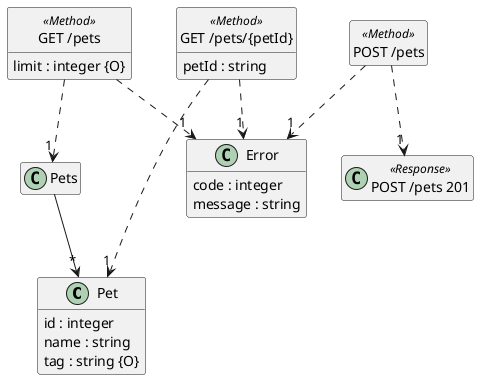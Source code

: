 @startuml
hide <<Method>> circle
hide empty methods
hide empty fields
set namespaceSeparator none

class "Pet" {
  id : integer
  name : string
  tag : string {O}
}

class "Pets" {
}

class "Error" {
  code : integer
  message : string
}

class "GET /pets" <<Method>> {
  limit : integer {O}
}

class "POST /pets" <<Method>> {
}

class "POST /pets 201" <<Response>> {
}

class "GET /pets/{petId}" <<Method>> {
  petId : string
}

"Pets" --> "*" "Pet"

"GET /pets" ..> "1" "Pets"

"GET /pets" ..> "1" "Error"

"POST /pets" ..> "1" "POST /pets 201"

"POST /pets" ..> "1" "Error"

"GET /pets/{petId}" ..> "1" "Pet"

"GET /pets/{petId}" ..> "1" "Error"

@enduml